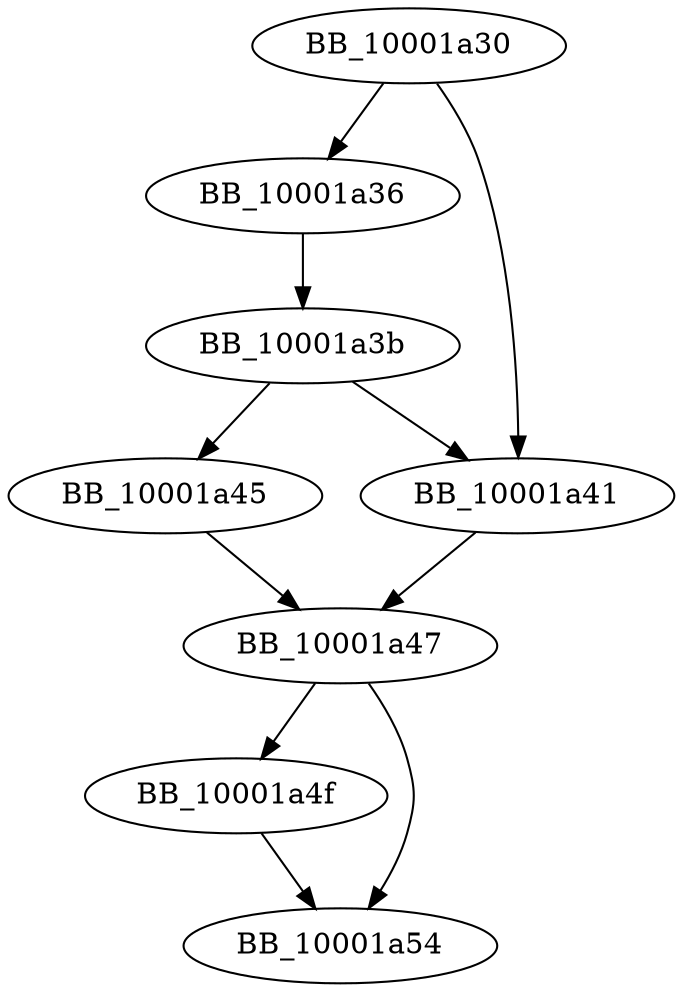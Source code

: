 DiGraph sub_10001A30{
BB_10001a30->BB_10001a36
BB_10001a30->BB_10001a41
BB_10001a36->BB_10001a3b
BB_10001a3b->BB_10001a41
BB_10001a3b->BB_10001a45
BB_10001a41->BB_10001a47
BB_10001a45->BB_10001a47
BB_10001a47->BB_10001a4f
BB_10001a47->BB_10001a54
BB_10001a4f->BB_10001a54
}
